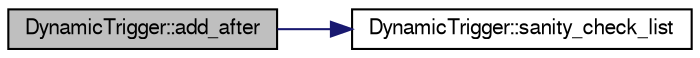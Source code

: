 digraph G
{
  edge [fontname="FreeSans",fontsize="10",labelfontname="FreeSans",labelfontsize="10"];
  node [fontname="FreeSans",fontsize="10",shape=record];
  rankdir=LR;
  Node1 [label="DynamicTrigger::add_after",height=0.2,width=0.4,color="black", fillcolor="grey75", style="filled" fontcolor="black"];
  Node1 -> Node2 [color="midnightblue",fontsize="10",style="solid",fontname="FreeSans"];
  Node2 [label="DynamicTrigger::sanity_check_list",height=0.2,width=0.4,color="black", fillcolor="white", style="filled",URL="$class_dynamic_trigger.html#4baaf5389121454471b3fd92569c6a19"];
}
